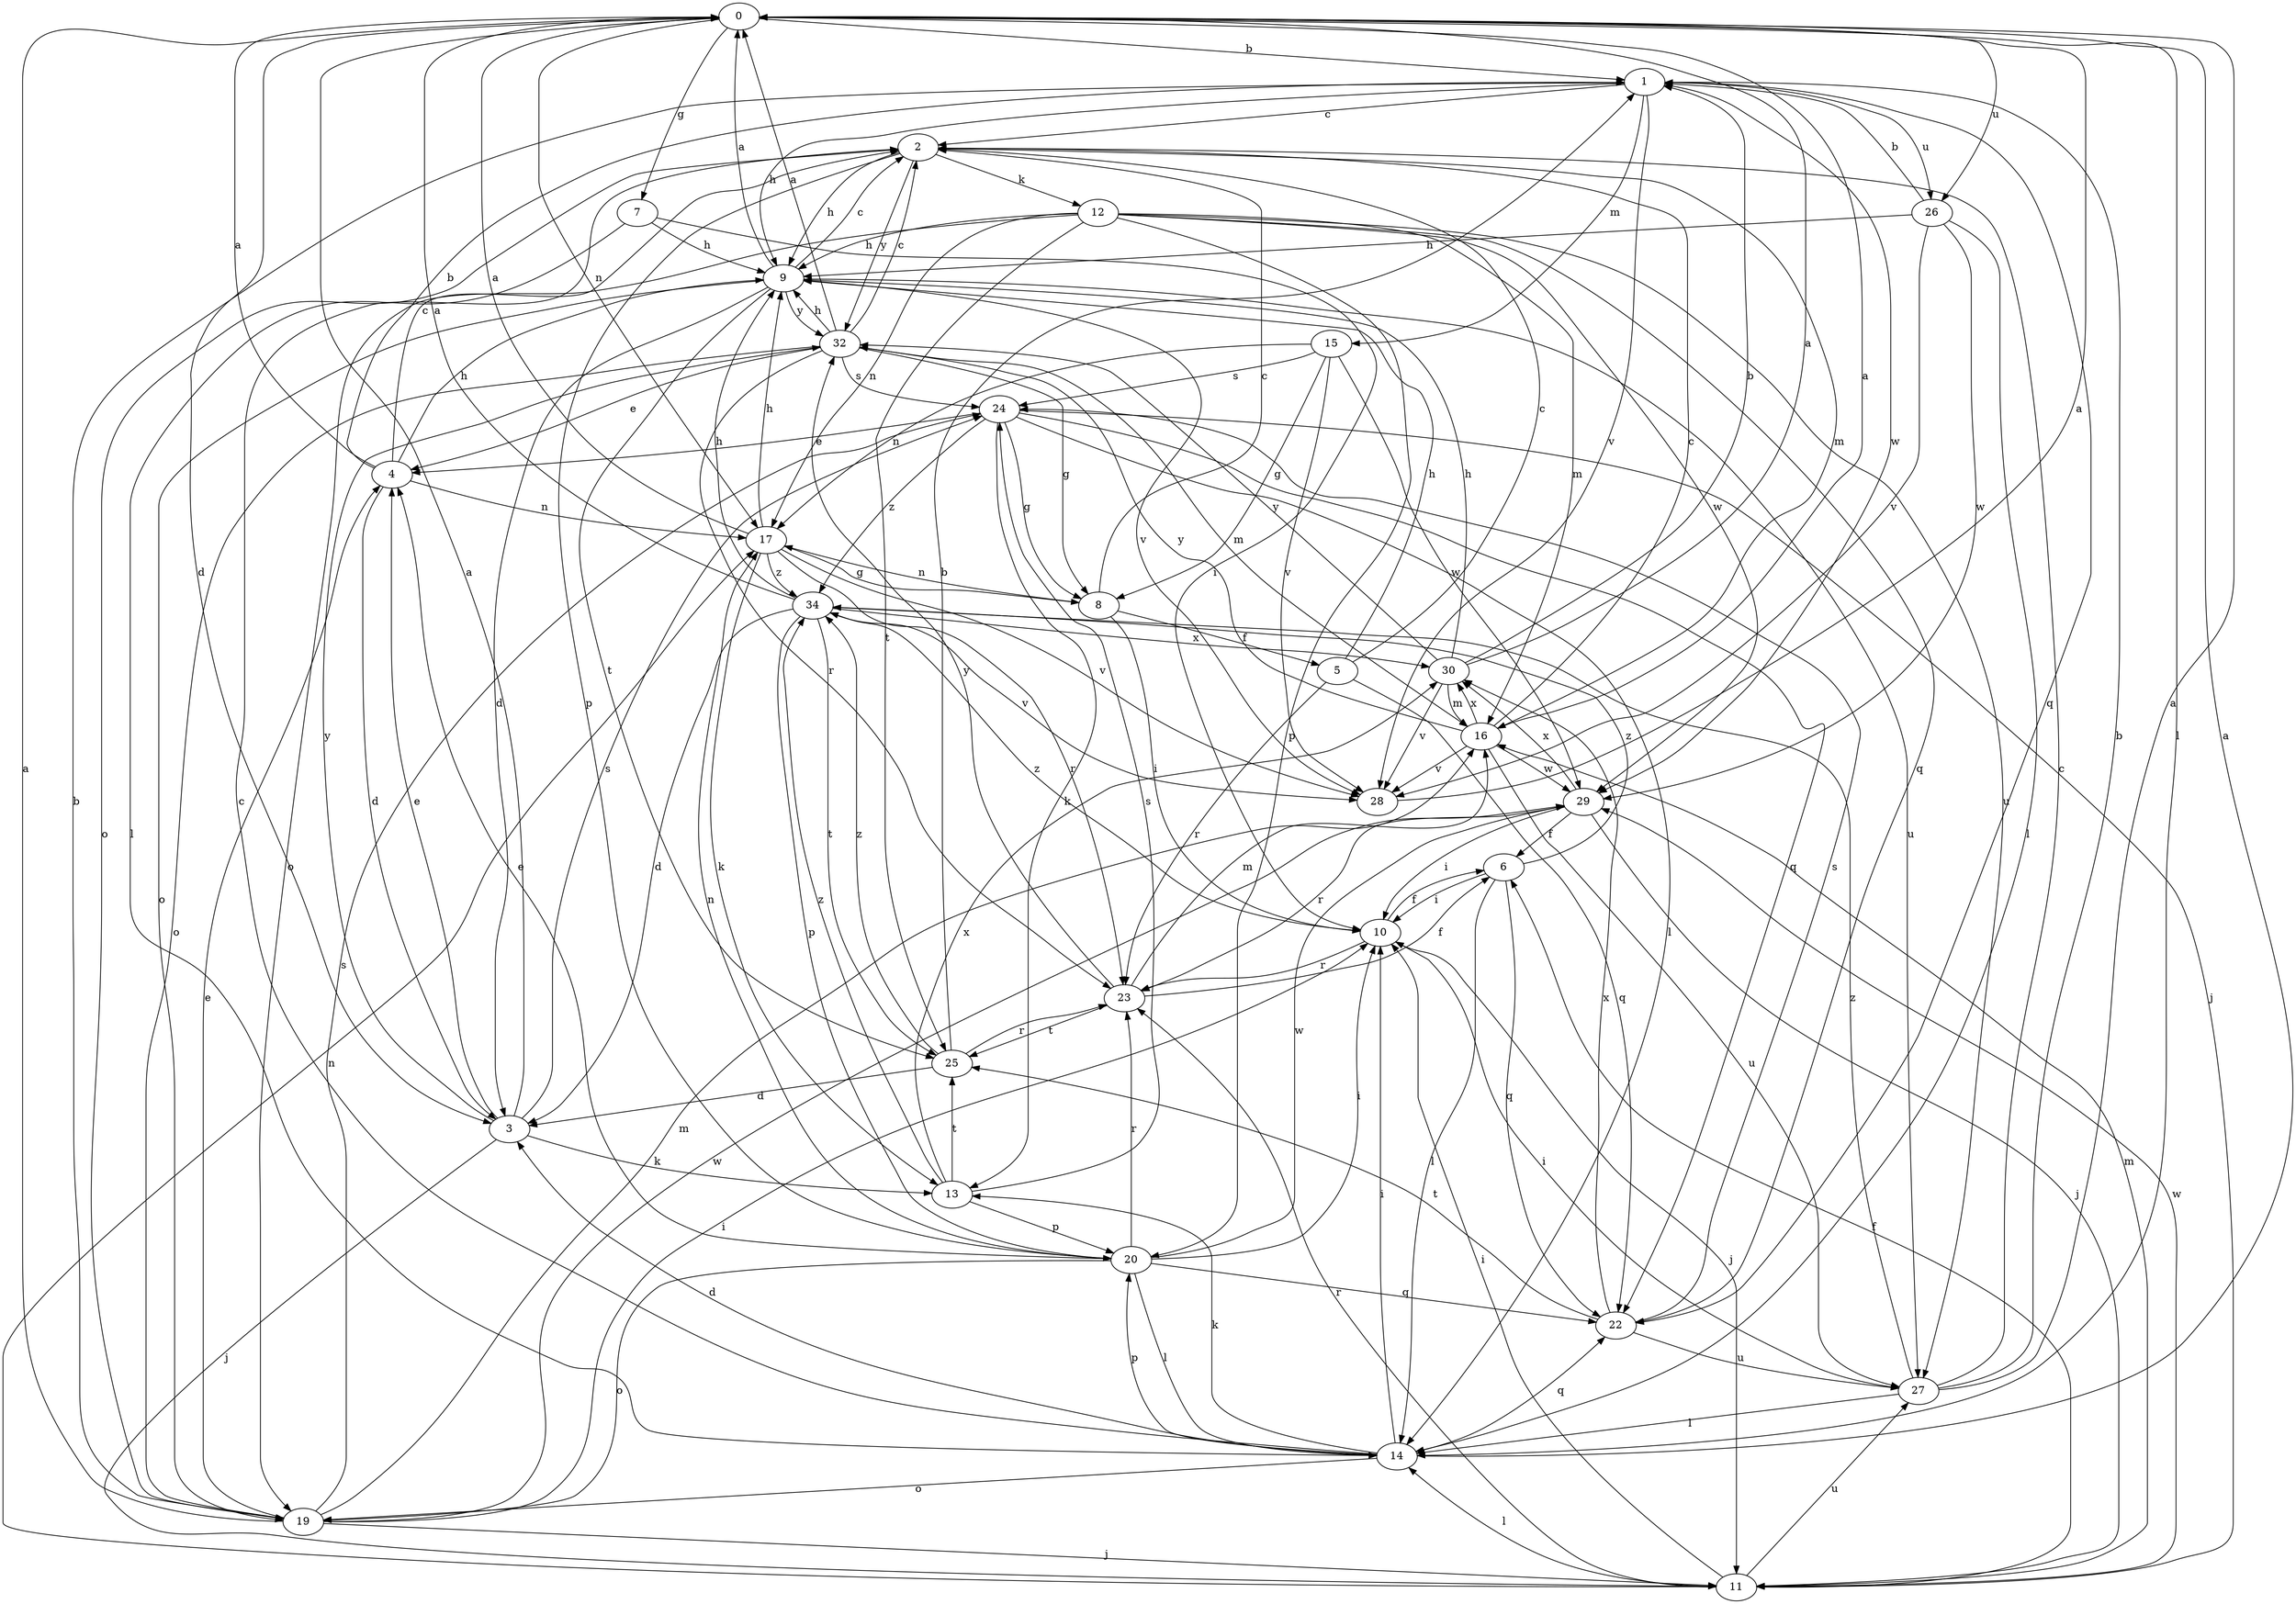strict digraph  {
0;
1;
2;
3;
4;
5;
6;
7;
8;
9;
10;
11;
12;
13;
14;
15;
16;
17;
19;
20;
22;
23;
24;
25;
26;
27;
28;
29;
30;
32;
34;
0 -> 1  [label=b];
0 -> 3  [label=d];
0 -> 7  [label=g];
0 -> 14  [label=l];
0 -> 17  [label=n];
0 -> 26  [label=u];
1 -> 2  [label=c];
1 -> 9  [label=h];
1 -> 15  [label=m];
1 -> 22  [label=q];
1 -> 26  [label=u];
1 -> 28  [label=v];
1 -> 29  [label=w];
2 -> 9  [label=h];
2 -> 12  [label=k];
2 -> 16  [label=m];
2 -> 19  [label=o];
2 -> 20  [label=p];
2 -> 32  [label=y];
3 -> 0  [label=a];
3 -> 4  [label=e];
3 -> 11  [label=j];
3 -> 13  [label=k];
3 -> 24  [label=s];
3 -> 32  [label=y];
4 -> 0  [label=a];
4 -> 1  [label=b];
4 -> 2  [label=c];
4 -> 3  [label=d];
4 -> 9  [label=h];
4 -> 17  [label=n];
5 -> 2  [label=c];
5 -> 9  [label=h];
5 -> 22  [label=q];
5 -> 23  [label=r];
6 -> 10  [label=i];
6 -> 14  [label=l];
6 -> 22  [label=q];
6 -> 34  [label=z];
7 -> 9  [label=h];
7 -> 10  [label=i];
7 -> 14  [label=l];
8 -> 2  [label=c];
8 -> 5  [label=f];
8 -> 10  [label=i];
8 -> 17  [label=n];
9 -> 0  [label=a];
9 -> 2  [label=c];
9 -> 3  [label=d];
9 -> 19  [label=o];
9 -> 25  [label=t];
9 -> 27  [label=u];
9 -> 28  [label=v];
9 -> 32  [label=y];
10 -> 6  [label=f];
10 -> 11  [label=j];
10 -> 23  [label=r];
10 -> 34  [label=z];
11 -> 6  [label=f];
11 -> 10  [label=i];
11 -> 14  [label=l];
11 -> 16  [label=m];
11 -> 17  [label=n];
11 -> 23  [label=r];
11 -> 27  [label=u];
11 -> 29  [label=w];
12 -> 9  [label=h];
12 -> 16  [label=m];
12 -> 17  [label=n];
12 -> 19  [label=o];
12 -> 20  [label=p];
12 -> 22  [label=q];
12 -> 25  [label=t];
12 -> 27  [label=u];
12 -> 29  [label=w];
13 -> 20  [label=p];
13 -> 24  [label=s];
13 -> 25  [label=t];
13 -> 30  [label=x];
13 -> 34  [label=z];
14 -> 0  [label=a];
14 -> 2  [label=c];
14 -> 3  [label=d];
14 -> 10  [label=i];
14 -> 13  [label=k];
14 -> 19  [label=o];
14 -> 20  [label=p];
14 -> 22  [label=q];
15 -> 8  [label=g];
15 -> 17  [label=n];
15 -> 24  [label=s];
15 -> 28  [label=v];
15 -> 29  [label=w];
16 -> 0  [label=a];
16 -> 2  [label=c];
16 -> 27  [label=u];
16 -> 28  [label=v];
16 -> 29  [label=w];
16 -> 30  [label=x];
16 -> 32  [label=y];
17 -> 0  [label=a];
17 -> 8  [label=g];
17 -> 9  [label=h];
17 -> 13  [label=k];
17 -> 23  [label=r];
17 -> 28  [label=v];
17 -> 34  [label=z];
19 -> 0  [label=a];
19 -> 1  [label=b];
19 -> 4  [label=e];
19 -> 10  [label=i];
19 -> 11  [label=j];
19 -> 16  [label=m];
19 -> 24  [label=s];
19 -> 29  [label=w];
20 -> 4  [label=e];
20 -> 10  [label=i];
20 -> 14  [label=l];
20 -> 17  [label=n];
20 -> 19  [label=o];
20 -> 22  [label=q];
20 -> 23  [label=r];
20 -> 29  [label=w];
22 -> 24  [label=s];
22 -> 25  [label=t];
22 -> 27  [label=u];
22 -> 30  [label=x];
23 -> 6  [label=f];
23 -> 16  [label=m];
23 -> 25  [label=t];
23 -> 32  [label=y];
24 -> 4  [label=e];
24 -> 8  [label=g];
24 -> 11  [label=j];
24 -> 13  [label=k];
24 -> 14  [label=l];
24 -> 22  [label=q];
24 -> 34  [label=z];
25 -> 1  [label=b];
25 -> 3  [label=d];
25 -> 23  [label=r];
25 -> 34  [label=z];
26 -> 1  [label=b];
26 -> 9  [label=h];
26 -> 14  [label=l];
26 -> 28  [label=v];
26 -> 29  [label=w];
27 -> 0  [label=a];
27 -> 1  [label=b];
27 -> 2  [label=c];
27 -> 10  [label=i];
27 -> 14  [label=l];
27 -> 34  [label=z];
28 -> 0  [label=a];
29 -> 6  [label=f];
29 -> 10  [label=i];
29 -> 11  [label=j];
29 -> 23  [label=r];
29 -> 30  [label=x];
30 -> 0  [label=a];
30 -> 1  [label=b];
30 -> 9  [label=h];
30 -> 16  [label=m];
30 -> 28  [label=v];
30 -> 32  [label=y];
32 -> 0  [label=a];
32 -> 2  [label=c];
32 -> 4  [label=e];
32 -> 8  [label=g];
32 -> 9  [label=h];
32 -> 16  [label=m];
32 -> 19  [label=o];
32 -> 23  [label=r];
32 -> 24  [label=s];
34 -> 0  [label=a];
34 -> 3  [label=d];
34 -> 9  [label=h];
34 -> 20  [label=p];
34 -> 25  [label=t];
34 -> 28  [label=v];
34 -> 30  [label=x];
}
